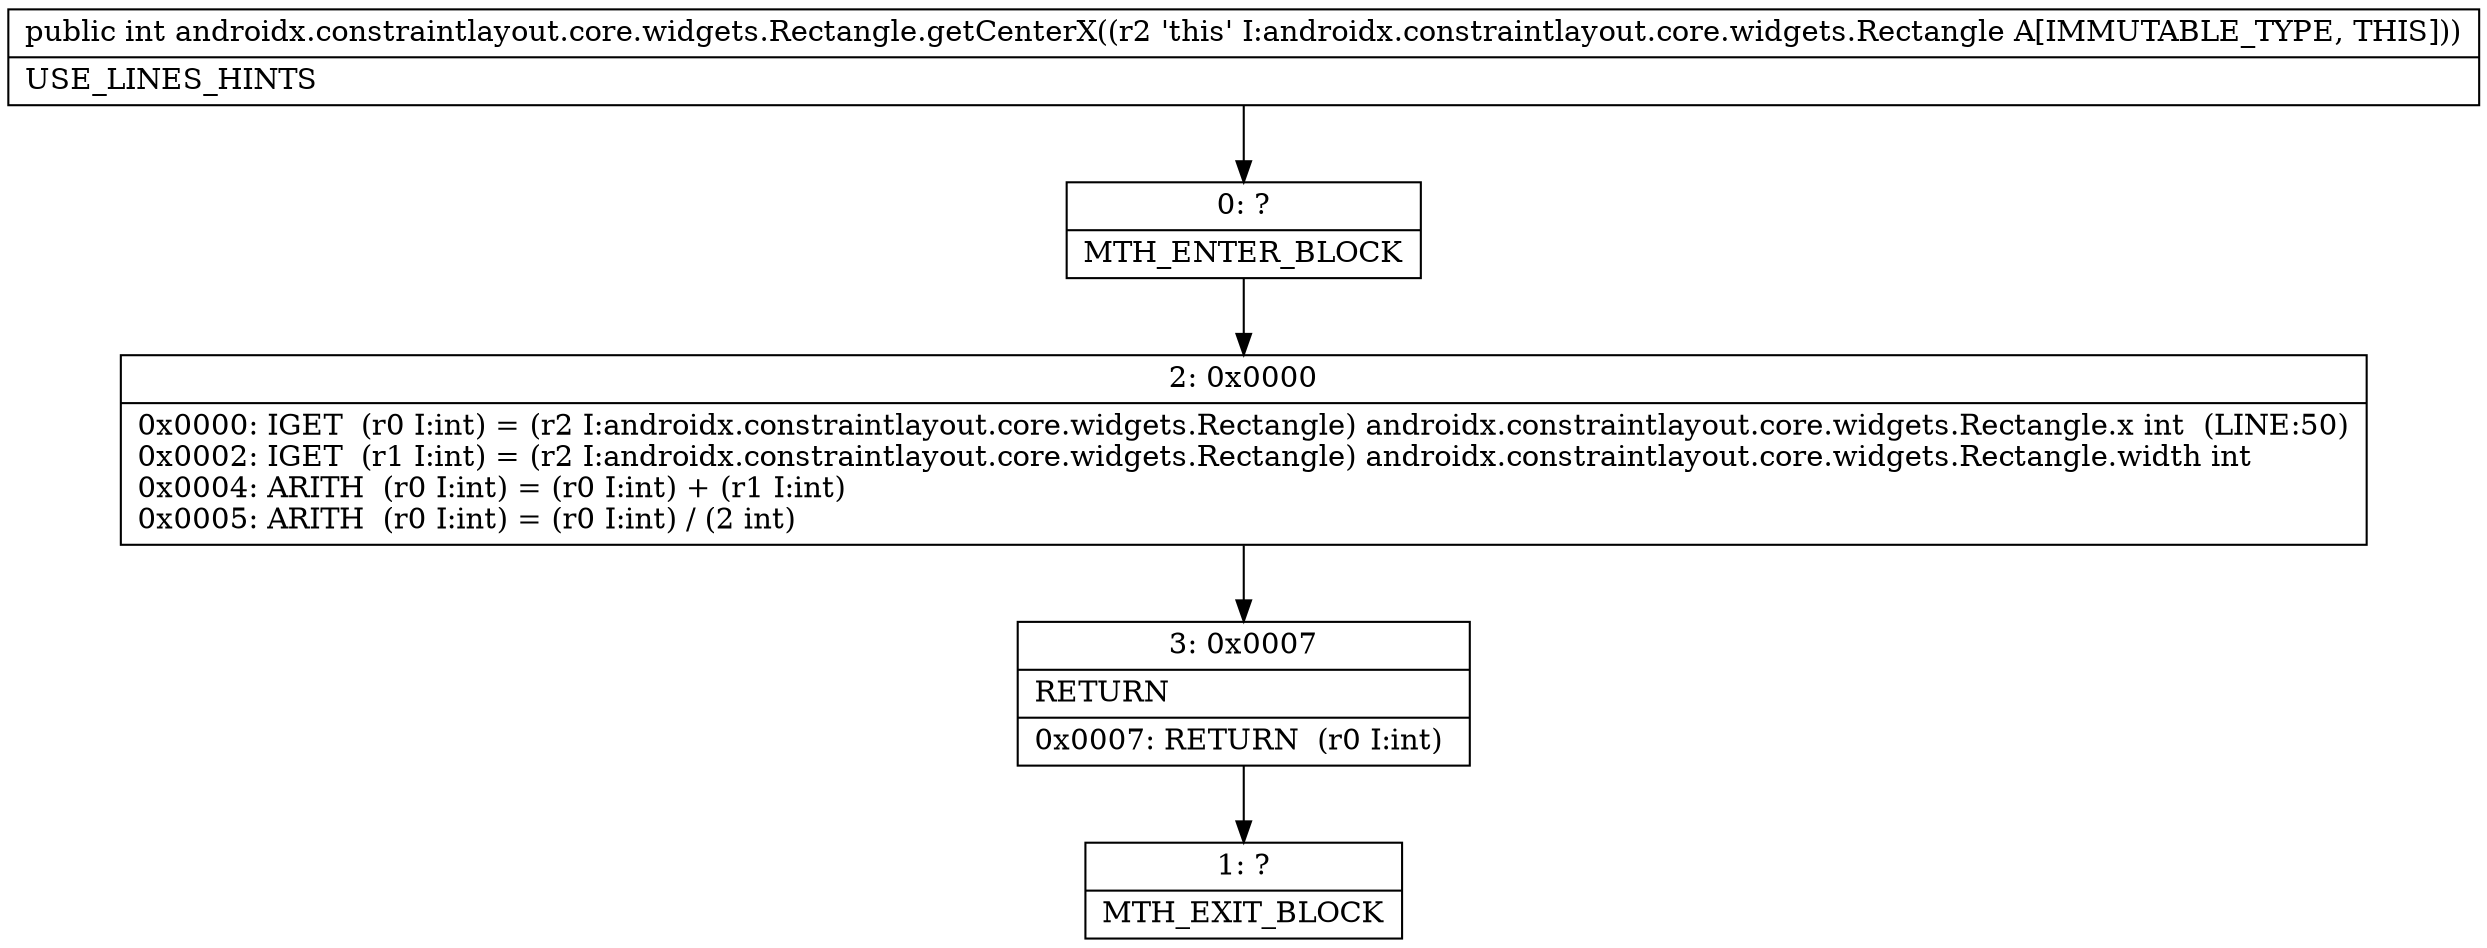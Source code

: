 digraph "CFG forandroidx.constraintlayout.core.widgets.Rectangle.getCenterX()I" {
Node_0 [shape=record,label="{0\:\ ?|MTH_ENTER_BLOCK\l}"];
Node_2 [shape=record,label="{2\:\ 0x0000|0x0000: IGET  (r0 I:int) = (r2 I:androidx.constraintlayout.core.widgets.Rectangle) androidx.constraintlayout.core.widgets.Rectangle.x int  (LINE:50)\l0x0002: IGET  (r1 I:int) = (r2 I:androidx.constraintlayout.core.widgets.Rectangle) androidx.constraintlayout.core.widgets.Rectangle.width int \l0x0004: ARITH  (r0 I:int) = (r0 I:int) + (r1 I:int) \l0x0005: ARITH  (r0 I:int) = (r0 I:int) \/ (2 int) \l}"];
Node_3 [shape=record,label="{3\:\ 0x0007|RETURN\l|0x0007: RETURN  (r0 I:int) \l}"];
Node_1 [shape=record,label="{1\:\ ?|MTH_EXIT_BLOCK\l}"];
MethodNode[shape=record,label="{public int androidx.constraintlayout.core.widgets.Rectangle.getCenterX((r2 'this' I:androidx.constraintlayout.core.widgets.Rectangle A[IMMUTABLE_TYPE, THIS]))  | USE_LINES_HINTS\l}"];
MethodNode -> Node_0;Node_0 -> Node_2;
Node_2 -> Node_3;
Node_3 -> Node_1;
}

